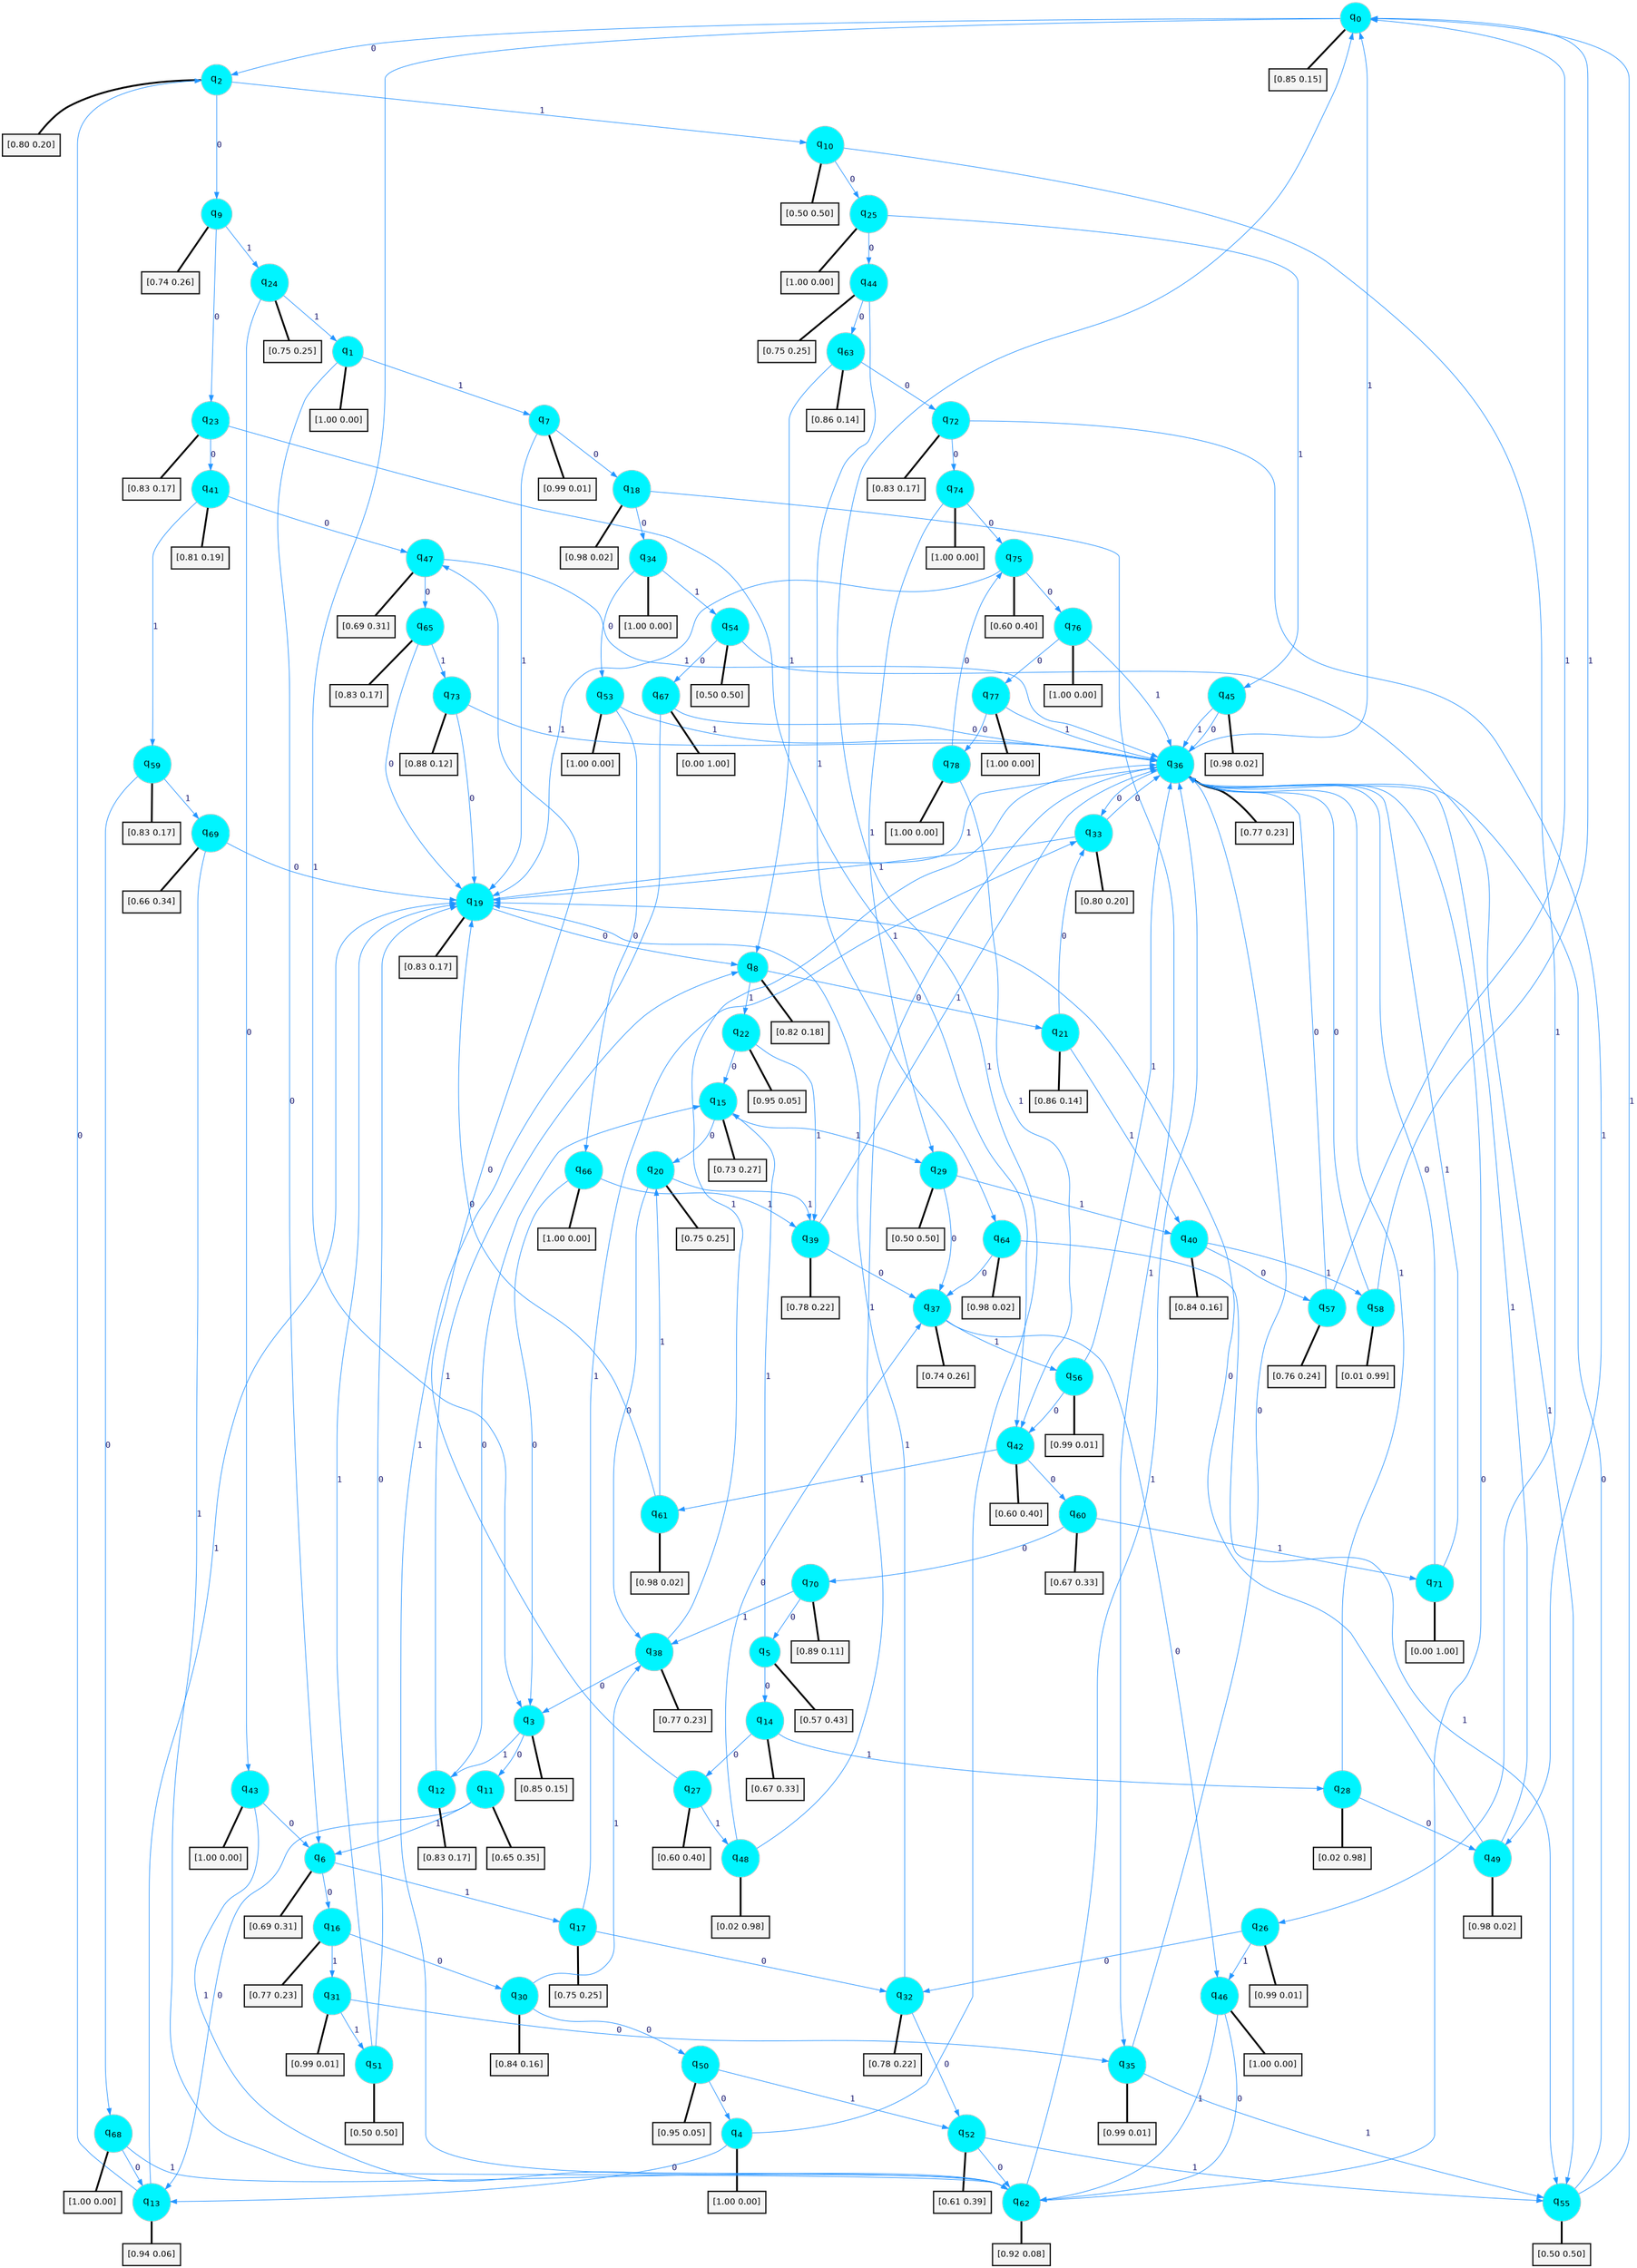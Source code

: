 digraph G {
graph [
bgcolor=transparent, dpi=300, rankdir=TD, size="40,25"];
node [
color=gray, fillcolor=turquoise1, fontcolor=black, fontname=Helvetica, fontsize=16, fontweight=bold, shape=circle, style=filled];
edge [
arrowsize=1, color=dodgerblue1, fontcolor=midnightblue, fontname=courier, fontweight=bold, penwidth=1, style=solid, weight=20];
0[label=<q<SUB>0</SUB>>];
1[label=<q<SUB>1</SUB>>];
2[label=<q<SUB>2</SUB>>];
3[label=<q<SUB>3</SUB>>];
4[label=<q<SUB>4</SUB>>];
5[label=<q<SUB>5</SUB>>];
6[label=<q<SUB>6</SUB>>];
7[label=<q<SUB>7</SUB>>];
8[label=<q<SUB>8</SUB>>];
9[label=<q<SUB>9</SUB>>];
10[label=<q<SUB>10</SUB>>];
11[label=<q<SUB>11</SUB>>];
12[label=<q<SUB>12</SUB>>];
13[label=<q<SUB>13</SUB>>];
14[label=<q<SUB>14</SUB>>];
15[label=<q<SUB>15</SUB>>];
16[label=<q<SUB>16</SUB>>];
17[label=<q<SUB>17</SUB>>];
18[label=<q<SUB>18</SUB>>];
19[label=<q<SUB>19</SUB>>];
20[label=<q<SUB>20</SUB>>];
21[label=<q<SUB>21</SUB>>];
22[label=<q<SUB>22</SUB>>];
23[label=<q<SUB>23</SUB>>];
24[label=<q<SUB>24</SUB>>];
25[label=<q<SUB>25</SUB>>];
26[label=<q<SUB>26</SUB>>];
27[label=<q<SUB>27</SUB>>];
28[label=<q<SUB>28</SUB>>];
29[label=<q<SUB>29</SUB>>];
30[label=<q<SUB>30</SUB>>];
31[label=<q<SUB>31</SUB>>];
32[label=<q<SUB>32</SUB>>];
33[label=<q<SUB>33</SUB>>];
34[label=<q<SUB>34</SUB>>];
35[label=<q<SUB>35</SUB>>];
36[label=<q<SUB>36</SUB>>];
37[label=<q<SUB>37</SUB>>];
38[label=<q<SUB>38</SUB>>];
39[label=<q<SUB>39</SUB>>];
40[label=<q<SUB>40</SUB>>];
41[label=<q<SUB>41</SUB>>];
42[label=<q<SUB>42</SUB>>];
43[label=<q<SUB>43</SUB>>];
44[label=<q<SUB>44</SUB>>];
45[label=<q<SUB>45</SUB>>];
46[label=<q<SUB>46</SUB>>];
47[label=<q<SUB>47</SUB>>];
48[label=<q<SUB>48</SUB>>];
49[label=<q<SUB>49</SUB>>];
50[label=<q<SUB>50</SUB>>];
51[label=<q<SUB>51</SUB>>];
52[label=<q<SUB>52</SUB>>];
53[label=<q<SUB>53</SUB>>];
54[label=<q<SUB>54</SUB>>];
55[label=<q<SUB>55</SUB>>];
56[label=<q<SUB>56</SUB>>];
57[label=<q<SUB>57</SUB>>];
58[label=<q<SUB>58</SUB>>];
59[label=<q<SUB>59</SUB>>];
60[label=<q<SUB>60</SUB>>];
61[label=<q<SUB>61</SUB>>];
62[label=<q<SUB>62</SUB>>];
63[label=<q<SUB>63</SUB>>];
64[label=<q<SUB>64</SUB>>];
65[label=<q<SUB>65</SUB>>];
66[label=<q<SUB>66</SUB>>];
67[label=<q<SUB>67</SUB>>];
68[label=<q<SUB>68</SUB>>];
69[label=<q<SUB>69</SUB>>];
70[label=<q<SUB>70</SUB>>];
71[label=<q<SUB>71</SUB>>];
72[label=<q<SUB>72</SUB>>];
73[label=<q<SUB>73</SUB>>];
74[label=<q<SUB>74</SUB>>];
75[label=<q<SUB>75</SUB>>];
76[label=<q<SUB>76</SUB>>];
77[label=<q<SUB>77</SUB>>];
78[label=<q<SUB>78</SUB>>];
79[label="[0.85 0.15]", shape=box,fontcolor=black, fontname=Helvetica, fontsize=14, penwidth=2, fillcolor=whitesmoke,color=black];
80[label="[1.00 0.00]", shape=box,fontcolor=black, fontname=Helvetica, fontsize=14, penwidth=2, fillcolor=whitesmoke,color=black];
81[label="[0.80 0.20]", shape=box,fontcolor=black, fontname=Helvetica, fontsize=14, penwidth=2, fillcolor=whitesmoke,color=black];
82[label="[0.85 0.15]", shape=box,fontcolor=black, fontname=Helvetica, fontsize=14, penwidth=2, fillcolor=whitesmoke,color=black];
83[label="[1.00 0.00]", shape=box,fontcolor=black, fontname=Helvetica, fontsize=14, penwidth=2, fillcolor=whitesmoke,color=black];
84[label="[0.57 0.43]", shape=box,fontcolor=black, fontname=Helvetica, fontsize=14, penwidth=2, fillcolor=whitesmoke,color=black];
85[label="[0.69 0.31]", shape=box,fontcolor=black, fontname=Helvetica, fontsize=14, penwidth=2, fillcolor=whitesmoke,color=black];
86[label="[0.99 0.01]", shape=box,fontcolor=black, fontname=Helvetica, fontsize=14, penwidth=2, fillcolor=whitesmoke,color=black];
87[label="[0.82 0.18]", shape=box,fontcolor=black, fontname=Helvetica, fontsize=14, penwidth=2, fillcolor=whitesmoke,color=black];
88[label="[0.74 0.26]", shape=box,fontcolor=black, fontname=Helvetica, fontsize=14, penwidth=2, fillcolor=whitesmoke,color=black];
89[label="[0.50 0.50]", shape=box,fontcolor=black, fontname=Helvetica, fontsize=14, penwidth=2, fillcolor=whitesmoke,color=black];
90[label="[0.65 0.35]", shape=box,fontcolor=black, fontname=Helvetica, fontsize=14, penwidth=2, fillcolor=whitesmoke,color=black];
91[label="[0.83 0.17]", shape=box,fontcolor=black, fontname=Helvetica, fontsize=14, penwidth=2, fillcolor=whitesmoke,color=black];
92[label="[0.94 0.06]", shape=box,fontcolor=black, fontname=Helvetica, fontsize=14, penwidth=2, fillcolor=whitesmoke,color=black];
93[label="[0.67 0.33]", shape=box,fontcolor=black, fontname=Helvetica, fontsize=14, penwidth=2, fillcolor=whitesmoke,color=black];
94[label="[0.73 0.27]", shape=box,fontcolor=black, fontname=Helvetica, fontsize=14, penwidth=2, fillcolor=whitesmoke,color=black];
95[label="[0.77 0.23]", shape=box,fontcolor=black, fontname=Helvetica, fontsize=14, penwidth=2, fillcolor=whitesmoke,color=black];
96[label="[0.75 0.25]", shape=box,fontcolor=black, fontname=Helvetica, fontsize=14, penwidth=2, fillcolor=whitesmoke,color=black];
97[label="[0.98 0.02]", shape=box,fontcolor=black, fontname=Helvetica, fontsize=14, penwidth=2, fillcolor=whitesmoke,color=black];
98[label="[0.83 0.17]", shape=box,fontcolor=black, fontname=Helvetica, fontsize=14, penwidth=2, fillcolor=whitesmoke,color=black];
99[label="[0.75 0.25]", shape=box,fontcolor=black, fontname=Helvetica, fontsize=14, penwidth=2, fillcolor=whitesmoke,color=black];
100[label="[0.86 0.14]", shape=box,fontcolor=black, fontname=Helvetica, fontsize=14, penwidth=2, fillcolor=whitesmoke,color=black];
101[label="[0.95 0.05]", shape=box,fontcolor=black, fontname=Helvetica, fontsize=14, penwidth=2, fillcolor=whitesmoke,color=black];
102[label="[0.83 0.17]", shape=box,fontcolor=black, fontname=Helvetica, fontsize=14, penwidth=2, fillcolor=whitesmoke,color=black];
103[label="[0.75 0.25]", shape=box,fontcolor=black, fontname=Helvetica, fontsize=14, penwidth=2, fillcolor=whitesmoke,color=black];
104[label="[1.00 0.00]", shape=box,fontcolor=black, fontname=Helvetica, fontsize=14, penwidth=2, fillcolor=whitesmoke,color=black];
105[label="[0.99 0.01]", shape=box,fontcolor=black, fontname=Helvetica, fontsize=14, penwidth=2, fillcolor=whitesmoke,color=black];
106[label="[0.60 0.40]", shape=box,fontcolor=black, fontname=Helvetica, fontsize=14, penwidth=2, fillcolor=whitesmoke,color=black];
107[label="[0.02 0.98]", shape=box,fontcolor=black, fontname=Helvetica, fontsize=14, penwidth=2, fillcolor=whitesmoke,color=black];
108[label="[0.50 0.50]", shape=box,fontcolor=black, fontname=Helvetica, fontsize=14, penwidth=2, fillcolor=whitesmoke,color=black];
109[label="[0.84 0.16]", shape=box,fontcolor=black, fontname=Helvetica, fontsize=14, penwidth=2, fillcolor=whitesmoke,color=black];
110[label="[0.99 0.01]", shape=box,fontcolor=black, fontname=Helvetica, fontsize=14, penwidth=2, fillcolor=whitesmoke,color=black];
111[label="[0.78 0.22]", shape=box,fontcolor=black, fontname=Helvetica, fontsize=14, penwidth=2, fillcolor=whitesmoke,color=black];
112[label="[0.80 0.20]", shape=box,fontcolor=black, fontname=Helvetica, fontsize=14, penwidth=2, fillcolor=whitesmoke,color=black];
113[label="[1.00 0.00]", shape=box,fontcolor=black, fontname=Helvetica, fontsize=14, penwidth=2, fillcolor=whitesmoke,color=black];
114[label="[0.99 0.01]", shape=box,fontcolor=black, fontname=Helvetica, fontsize=14, penwidth=2, fillcolor=whitesmoke,color=black];
115[label="[0.77 0.23]", shape=box,fontcolor=black, fontname=Helvetica, fontsize=14, penwidth=2, fillcolor=whitesmoke,color=black];
116[label="[0.74 0.26]", shape=box,fontcolor=black, fontname=Helvetica, fontsize=14, penwidth=2, fillcolor=whitesmoke,color=black];
117[label="[0.77 0.23]", shape=box,fontcolor=black, fontname=Helvetica, fontsize=14, penwidth=2, fillcolor=whitesmoke,color=black];
118[label="[0.78 0.22]", shape=box,fontcolor=black, fontname=Helvetica, fontsize=14, penwidth=2, fillcolor=whitesmoke,color=black];
119[label="[0.84 0.16]", shape=box,fontcolor=black, fontname=Helvetica, fontsize=14, penwidth=2, fillcolor=whitesmoke,color=black];
120[label="[0.81 0.19]", shape=box,fontcolor=black, fontname=Helvetica, fontsize=14, penwidth=2, fillcolor=whitesmoke,color=black];
121[label="[0.60 0.40]", shape=box,fontcolor=black, fontname=Helvetica, fontsize=14, penwidth=2, fillcolor=whitesmoke,color=black];
122[label="[1.00 0.00]", shape=box,fontcolor=black, fontname=Helvetica, fontsize=14, penwidth=2, fillcolor=whitesmoke,color=black];
123[label="[0.75 0.25]", shape=box,fontcolor=black, fontname=Helvetica, fontsize=14, penwidth=2, fillcolor=whitesmoke,color=black];
124[label="[0.98 0.02]", shape=box,fontcolor=black, fontname=Helvetica, fontsize=14, penwidth=2, fillcolor=whitesmoke,color=black];
125[label="[1.00 0.00]", shape=box,fontcolor=black, fontname=Helvetica, fontsize=14, penwidth=2, fillcolor=whitesmoke,color=black];
126[label="[0.69 0.31]", shape=box,fontcolor=black, fontname=Helvetica, fontsize=14, penwidth=2, fillcolor=whitesmoke,color=black];
127[label="[0.02 0.98]", shape=box,fontcolor=black, fontname=Helvetica, fontsize=14, penwidth=2, fillcolor=whitesmoke,color=black];
128[label="[0.98 0.02]", shape=box,fontcolor=black, fontname=Helvetica, fontsize=14, penwidth=2, fillcolor=whitesmoke,color=black];
129[label="[0.95 0.05]", shape=box,fontcolor=black, fontname=Helvetica, fontsize=14, penwidth=2, fillcolor=whitesmoke,color=black];
130[label="[0.50 0.50]", shape=box,fontcolor=black, fontname=Helvetica, fontsize=14, penwidth=2, fillcolor=whitesmoke,color=black];
131[label="[0.61 0.39]", shape=box,fontcolor=black, fontname=Helvetica, fontsize=14, penwidth=2, fillcolor=whitesmoke,color=black];
132[label="[1.00 0.00]", shape=box,fontcolor=black, fontname=Helvetica, fontsize=14, penwidth=2, fillcolor=whitesmoke,color=black];
133[label="[0.50 0.50]", shape=box,fontcolor=black, fontname=Helvetica, fontsize=14, penwidth=2, fillcolor=whitesmoke,color=black];
134[label="[0.50 0.50]", shape=box,fontcolor=black, fontname=Helvetica, fontsize=14, penwidth=2, fillcolor=whitesmoke,color=black];
135[label="[0.99 0.01]", shape=box,fontcolor=black, fontname=Helvetica, fontsize=14, penwidth=2, fillcolor=whitesmoke,color=black];
136[label="[0.76 0.24]", shape=box,fontcolor=black, fontname=Helvetica, fontsize=14, penwidth=2, fillcolor=whitesmoke,color=black];
137[label="[0.01 0.99]", shape=box,fontcolor=black, fontname=Helvetica, fontsize=14, penwidth=2, fillcolor=whitesmoke,color=black];
138[label="[0.83 0.17]", shape=box,fontcolor=black, fontname=Helvetica, fontsize=14, penwidth=2, fillcolor=whitesmoke,color=black];
139[label="[0.67 0.33]", shape=box,fontcolor=black, fontname=Helvetica, fontsize=14, penwidth=2, fillcolor=whitesmoke,color=black];
140[label="[0.98 0.02]", shape=box,fontcolor=black, fontname=Helvetica, fontsize=14, penwidth=2, fillcolor=whitesmoke,color=black];
141[label="[0.92 0.08]", shape=box,fontcolor=black, fontname=Helvetica, fontsize=14, penwidth=2, fillcolor=whitesmoke,color=black];
142[label="[0.86 0.14]", shape=box,fontcolor=black, fontname=Helvetica, fontsize=14, penwidth=2, fillcolor=whitesmoke,color=black];
143[label="[0.98 0.02]", shape=box,fontcolor=black, fontname=Helvetica, fontsize=14, penwidth=2, fillcolor=whitesmoke,color=black];
144[label="[0.83 0.17]", shape=box,fontcolor=black, fontname=Helvetica, fontsize=14, penwidth=2, fillcolor=whitesmoke,color=black];
145[label="[1.00 0.00]", shape=box,fontcolor=black, fontname=Helvetica, fontsize=14, penwidth=2, fillcolor=whitesmoke,color=black];
146[label="[0.00 1.00]", shape=box,fontcolor=black, fontname=Helvetica, fontsize=14, penwidth=2, fillcolor=whitesmoke,color=black];
147[label="[1.00 0.00]", shape=box,fontcolor=black, fontname=Helvetica, fontsize=14, penwidth=2, fillcolor=whitesmoke,color=black];
148[label="[0.66 0.34]", shape=box,fontcolor=black, fontname=Helvetica, fontsize=14, penwidth=2, fillcolor=whitesmoke,color=black];
149[label="[0.89 0.11]", shape=box,fontcolor=black, fontname=Helvetica, fontsize=14, penwidth=2, fillcolor=whitesmoke,color=black];
150[label="[0.00 1.00]", shape=box,fontcolor=black, fontname=Helvetica, fontsize=14, penwidth=2, fillcolor=whitesmoke,color=black];
151[label="[0.83 0.17]", shape=box,fontcolor=black, fontname=Helvetica, fontsize=14, penwidth=2, fillcolor=whitesmoke,color=black];
152[label="[0.88 0.12]", shape=box,fontcolor=black, fontname=Helvetica, fontsize=14, penwidth=2, fillcolor=whitesmoke,color=black];
153[label="[1.00 0.00]", shape=box,fontcolor=black, fontname=Helvetica, fontsize=14, penwidth=2, fillcolor=whitesmoke,color=black];
154[label="[0.60 0.40]", shape=box,fontcolor=black, fontname=Helvetica, fontsize=14, penwidth=2, fillcolor=whitesmoke,color=black];
155[label="[1.00 0.00]", shape=box,fontcolor=black, fontname=Helvetica, fontsize=14, penwidth=2, fillcolor=whitesmoke,color=black];
156[label="[1.00 0.00]", shape=box,fontcolor=black, fontname=Helvetica, fontsize=14, penwidth=2, fillcolor=whitesmoke,color=black];
157[label="[1.00 0.00]", shape=box,fontcolor=black, fontname=Helvetica, fontsize=14, penwidth=2, fillcolor=whitesmoke,color=black];
0->2 [label=0];
0->3 [label=1];
0->79 [arrowhead=none, penwidth=3,color=black];
1->6 [label=0];
1->7 [label=1];
1->80 [arrowhead=none, penwidth=3,color=black];
2->9 [label=0];
2->10 [label=1];
2->81 [arrowhead=none, penwidth=3,color=black];
3->11 [label=0];
3->12 [label=1];
3->82 [arrowhead=none, penwidth=3,color=black];
4->13 [label=0];
4->0 [label=1];
4->83 [arrowhead=none, penwidth=3,color=black];
5->14 [label=0];
5->15 [label=1];
5->84 [arrowhead=none, penwidth=3,color=black];
6->16 [label=0];
6->17 [label=1];
6->85 [arrowhead=none, penwidth=3,color=black];
7->18 [label=0];
7->19 [label=1];
7->86 [arrowhead=none, penwidth=3,color=black];
8->21 [label=0];
8->22 [label=1];
8->87 [arrowhead=none, penwidth=3,color=black];
9->23 [label=0];
9->24 [label=1];
9->88 [arrowhead=none, penwidth=3,color=black];
10->25 [label=0];
10->26 [label=1];
10->89 [arrowhead=none, penwidth=3,color=black];
11->13 [label=0];
11->6 [label=1];
11->90 [arrowhead=none, penwidth=3,color=black];
12->15 [label=0];
12->8 [label=1];
12->91 [arrowhead=none, penwidth=3,color=black];
13->2 [label=0];
13->19 [label=1];
13->92 [arrowhead=none, penwidth=3,color=black];
14->27 [label=0];
14->28 [label=1];
14->93 [arrowhead=none, penwidth=3,color=black];
15->20 [label=0];
15->29 [label=1];
15->94 [arrowhead=none, penwidth=3,color=black];
16->30 [label=0];
16->31 [label=1];
16->95 [arrowhead=none, penwidth=3,color=black];
17->32 [label=0];
17->33 [label=1];
17->96 [arrowhead=none, penwidth=3,color=black];
18->34 [label=0];
18->35 [label=1];
18->97 [arrowhead=none, penwidth=3,color=black];
19->8 [label=0];
19->36 [label=1];
19->98 [arrowhead=none, penwidth=3,color=black];
20->38 [label=0];
20->39 [label=1];
20->99 [arrowhead=none, penwidth=3,color=black];
21->33 [label=0];
21->40 [label=1];
21->100 [arrowhead=none, penwidth=3,color=black];
22->15 [label=0];
22->39 [label=1];
22->101 [arrowhead=none, penwidth=3,color=black];
23->41 [label=0];
23->42 [label=1];
23->102 [arrowhead=none, penwidth=3,color=black];
24->43 [label=0];
24->1 [label=1];
24->103 [arrowhead=none, penwidth=3,color=black];
25->44 [label=0];
25->45 [label=1];
25->104 [arrowhead=none, penwidth=3,color=black];
26->32 [label=0];
26->46 [label=1];
26->105 [arrowhead=none, penwidth=3,color=black];
27->47 [label=0];
27->48 [label=1];
27->106 [arrowhead=none, penwidth=3,color=black];
28->49 [label=0];
28->36 [label=1];
28->107 [arrowhead=none, penwidth=3,color=black];
29->37 [label=0];
29->40 [label=1];
29->108 [arrowhead=none, penwidth=3,color=black];
30->50 [label=0];
30->38 [label=1];
30->109 [arrowhead=none, penwidth=3,color=black];
31->35 [label=0];
31->51 [label=1];
31->110 [arrowhead=none, penwidth=3,color=black];
32->52 [label=0];
32->19 [label=1];
32->111 [arrowhead=none, penwidth=3,color=black];
33->36 [label=0];
33->19 [label=1];
33->112 [arrowhead=none, penwidth=3,color=black];
34->53 [label=0];
34->54 [label=1];
34->113 [arrowhead=none, penwidth=3,color=black];
35->36 [label=0];
35->55 [label=1];
35->114 [arrowhead=none, penwidth=3,color=black];
36->33 [label=0];
36->0 [label=1];
36->115 [arrowhead=none, penwidth=3,color=black];
37->46 [label=0];
37->56 [label=1];
37->116 [arrowhead=none, penwidth=3,color=black];
38->3 [label=0];
38->36 [label=1];
38->117 [arrowhead=none, penwidth=3,color=black];
39->37 [label=0];
39->36 [label=1];
39->118 [arrowhead=none, penwidth=3,color=black];
40->57 [label=0];
40->58 [label=1];
40->119 [arrowhead=none, penwidth=3,color=black];
41->47 [label=0];
41->59 [label=1];
41->120 [arrowhead=none, penwidth=3,color=black];
42->60 [label=0];
42->61 [label=1];
42->121 [arrowhead=none, penwidth=3,color=black];
43->6 [label=0];
43->62 [label=1];
43->122 [arrowhead=none, penwidth=3,color=black];
44->63 [label=0];
44->64 [label=1];
44->123 [arrowhead=none, penwidth=3,color=black];
45->36 [label=0];
45->36 [label=1];
45->124 [arrowhead=none, penwidth=3,color=black];
46->62 [label=0];
46->62 [label=1];
46->125 [arrowhead=none, penwidth=3,color=black];
47->65 [label=0];
47->36 [label=1];
47->126 [arrowhead=none, penwidth=3,color=black];
48->37 [label=0];
48->36 [label=1];
48->127 [arrowhead=none, penwidth=3,color=black];
49->19 [label=0];
49->36 [label=1];
49->128 [arrowhead=none, penwidth=3,color=black];
50->4 [label=0];
50->52 [label=1];
50->129 [arrowhead=none, penwidth=3,color=black];
51->19 [label=0];
51->19 [label=1];
51->130 [arrowhead=none, penwidth=3,color=black];
52->62 [label=0];
52->55 [label=1];
52->131 [arrowhead=none, penwidth=3,color=black];
53->66 [label=0];
53->36 [label=1];
53->132 [arrowhead=none, penwidth=3,color=black];
54->67 [label=0];
54->55 [label=1];
54->133 [arrowhead=none, penwidth=3,color=black];
55->36 [label=0];
55->0 [label=1];
55->134 [arrowhead=none, penwidth=3,color=black];
56->42 [label=0];
56->36 [label=1];
56->135 [arrowhead=none, penwidth=3,color=black];
57->36 [label=0];
57->0 [label=1];
57->136 [arrowhead=none, penwidth=3,color=black];
58->36 [label=0];
58->0 [label=1];
58->137 [arrowhead=none, penwidth=3,color=black];
59->68 [label=0];
59->69 [label=1];
59->138 [arrowhead=none, penwidth=3,color=black];
60->70 [label=0];
60->71 [label=1];
60->139 [arrowhead=none, penwidth=3,color=black];
61->19 [label=0];
61->20 [label=1];
61->140 [arrowhead=none, penwidth=3,color=black];
62->36 [label=0];
62->36 [label=1];
62->141 [arrowhead=none, penwidth=3,color=black];
63->72 [label=0];
63->8 [label=1];
63->142 [arrowhead=none, penwidth=3,color=black];
64->37 [label=0];
64->55 [label=1];
64->143 [arrowhead=none, penwidth=3,color=black];
65->19 [label=0];
65->73 [label=1];
65->144 [arrowhead=none, penwidth=3,color=black];
66->3 [label=0];
66->39 [label=1];
66->145 [arrowhead=none, penwidth=3,color=black];
67->36 [label=0];
67->62 [label=1];
67->146 [arrowhead=none, penwidth=3,color=black];
68->13 [label=0];
68->62 [label=1];
68->147 [arrowhead=none, penwidth=3,color=black];
69->19 [label=0];
69->62 [label=1];
69->148 [arrowhead=none, penwidth=3,color=black];
70->5 [label=0];
70->38 [label=1];
70->149 [arrowhead=none, penwidth=3,color=black];
71->36 [label=0];
71->36 [label=1];
71->150 [arrowhead=none, penwidth=3,color=black];
72->74 [label=0];
72->49 [label=1];
72->151 [arrowhead=none, penwidth=3,color=black];
73->19 [label=0];
73->36 [label=1];
73->152 [arrowhead=none, penwidth=3,color=black];
74->75 [label=0];
74->29 [label=1];
74->153 [arrowhead=none, penwidth=3,color=black];
75->76 [label=0];
75->19 [label=1];
75->154 [arrowhead=none, penwidth=3,color=black];
76->77 [label=0];
76->36 [label=1];
76->155 [arrowhead=none, penwidth=3,color=black];
77->78 [label=0];
77->36 [label=1];
77->156 [arrowhead=none, penwidth=3,color=black];
78->75 [label=0];
78->42 [label=1];
78->157 [arrowhead=none, penwidth=3,color=black];
}
